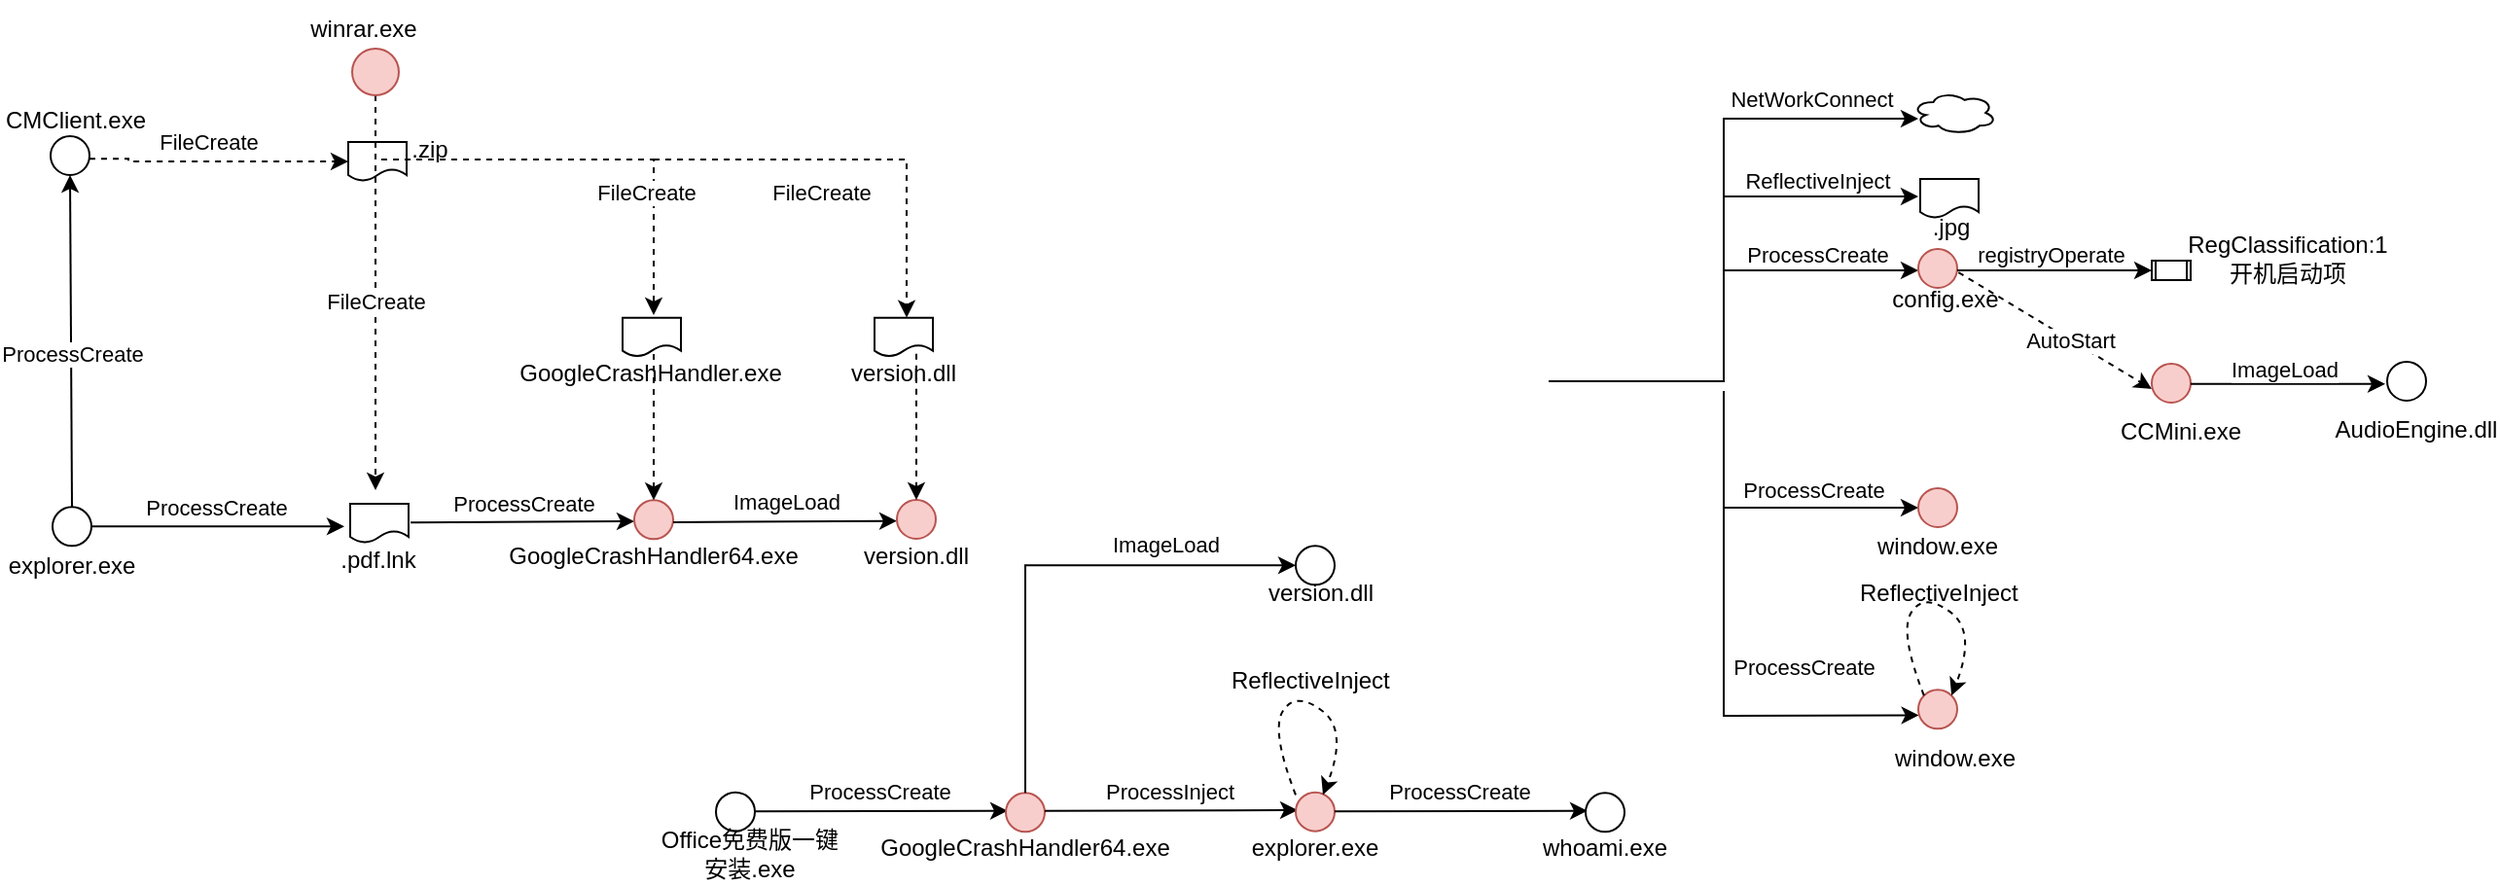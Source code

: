 <mxfile version="24.7.8">
  <diagram name="第 1 页" id="SR7Mx1iXq0hMhCt4xMcP">
    <mxGraphModel dx="863" dy="381" grid="1" gridSize="10" guides="1" tooltips="1" connect="1" arrows="1" fold="1" page="1" pageScale="1" pageWidth="827" pageHeight="1169" math="0" shadow="0">
      <root>
        <mxCell id="0" />
        <mxCell id="1" parent="0" />
        <mxCell id="mIczdSF7pU9idGy3gyyG-1" value="" style="ellipse;whiteSpace=wrap;html=1;aspect=fixed;" vertex="1" parent="1">
          <mxGeometry x="141" y="358.67" width="20" height="20" as="geometry" />
        </mxCell>
        <mxCell id="mIczdSF7pU9idGy3gyyG-2" value="" style="endArrow=classic;html=1;rounded=0;exitX=1;exitY=0.5;exitDx=0;exitDy=0;" edge="1" parent="1" source="mIczdSF7pU9idGy3gyyG-1">
          <mxGeometry width="50" height="50" relative="1" as="geometry">
            <mxPoint x="391" y="353.67" as="sourcePoint" />
            <mxPoint x="291" y="368.67" as="targetPoint" />
          </mxGeometry>
        </mxCell>
        <mxCell id="mIczdSF7pU9idGy3gyyG-3" value="ProcessCreate" style="edgeLabel;html=1;align=center;verticalAlign=middle;resizable=0;points=[];" vertex="1" connectable="0" parent="mIczdSF7pU9idGy3gyyG-2">
          <mxGeometry x="-0.16" y="3" relative="1" as="geometry">
            <mxPoint x="9" y="-7" as="offset" />
          </mxGeometry>
        </mxCell>
        <mxCell id="mIczdSF7pU9idGy3gyyG-4" value="" style="ellipse;whiteSpace=wrap;html=1;aspect=fixed;" vertex="1" parent="1">
          <mxGeometry x="482" y="505.34" width="20" height="20" as="geometry" />
        </mxCell>
        <mxCell id="mIczdSF7pU9idGy3gyyG-5" value="" style="endArrow=classic;html=1;rounded=0;entryX=0;entryY=0.5;entryDx=0;entryDy=0;" edge="1" parent="1" target="mIczdSF7pU9idGy3gyyG-9">
          <mxGeometry width="50" height="50" relative="1" as="geometry">
            <mxPoint x="1000" y="299" as="sourcePoint" />
            <mxPoint x="1048" y="449" as="targetPoint" />
            <Array as="points">
              <mxPoint x="1000" y="359" />
            </Array>
          </mxGeometry>
        </mxCell>
        <mxCell id="mIczdSF7pU9idGy3gyyG-6" value="ProcessCreate" style="edgeLabel;html=1;align=center;verticalAlign=middle;resizable=0;points=[];" vertex="1" connectable="0" parent="mIczdSF7pU9idGy3gyyG-5">
          <mxGeometry x="-0.16" y="3" relative="1" as="geometry">
            <mxPoint x="39" y="-6" as="offset" />
          </mxGeometry>
        </mxCell>
        <mxCell id="mIczdSF7pU9idGy3gyyG-7" value="explorer.exe" style="text;strokeColor=none;align=center;fillColor=none;html=1;verticalAlign=middle;whiteSpace=wrap;rounded=0;" vertex="1" parent="1">
          <mxGeometry x="121" y="373.67" width="60" height="30" as="geometry" />
        </mxCell>
        <mxCell id="mIczdSF7pU9idGy3gyyG-8" value="Office免费版一键安装.exe" style="text;strokeColor=none;align=center;fillColor=none;html=1;verticalAlign=middle;whiteSpace=wrap;rounded=0;" vertex="1" parent="1">
          <mxGeometry x="450" y="522.34" width="99" height="30" as="geometry" />
        </mxCell>
        <mxCell id="mIczdSF7pU9idGy3gyyG-9" value="" style="ellipse;whiteSpace=wrap;html=1;aspect=fixed;fillColor=#f8cecc;strokeColor=#b85450;" vertex="1" parent="1">
          <mxGeometry x="1100" y="349" width="20" height="20" as="geometry" />
        </mxCell>
        <mxCell id="mIczdSF7pU9idGy3gyyG-10" value="window.exe" style="text;strokeColor=none;align=center;fillColor=none;html=1;verticalAlign=middle;whiteSpace=wrap;rounded=0;" vertex="1" parent="1">
          <mxGeometry x="1080" y="364" width="60" height="30" as="geometry" />
        </mxCell>
        <mxCell id="mIczdSF7pU9idGy3gyyG-11" value="" style="endArrow=classic;html=1;rounded=0;exitX=0.5;exitY=0;exitDx=0;exitDy=0;entryX=0.5;entryY=1;entryDx=0;entryDy=0;" edge="1" parent="1" source="mIczdSF7pU9idGy3gyyG-1" target="mIczdSF7pU9idGy3gyyG-13">
          <mxGeometry width="50" height="50" relative="1" as="geometry">
            <mxPoint x="150" y="274.17" as="sourcePoint" />
            <mxPoint x="150" y="190" as="targetPoint" />
          </mxGeometry>
        </mxCell>
        <mxCell id="mIczdSF7pU9idGy3gyyG-12" value="ProcessCreate" style="edgeLabel;html=1;align=center;verticalAlign=middle;resizable=0;points=[];" vertex="1" connectable="0" parent="mIczdSF7pU9idGy3gyyG-11">
          <mxGeometry x="-0.16" y="3" relative="1" as="geometry">
            <mxPoint x="3" y="-7" as="offset" />
          </mxGeometry>
        </mxCell>
        <mxCell id="mIczdSF7pU9idGy3gyyG-13" value="" style="ellipse;whiteSpace=wrap;html=1;aspect=fixed;" vertex="1" parent="1">
          <mxGeometry x="140" y="168" width="20" height="20" as="geometry" />
        </mxCell>
        <mxCell id="mIczdSF7pU9idGy3gyyG-14" value="CMClient.exe" style="text;strokeColor=none;align=center;fillColor=none;html=1;verticalAlign=middle;whiteSpace=wrap;rounded=0;" vertex="1" parent="1">
          <mxGeometry x="123" y="145" width="60" height="30" as="geometry" />
        </mxCell>
        <mxCell id="mIczdSF7pU9idGy3gyyG-15" value="" style="endArrow=classic;html=1;rounded=0;exitX=1;exitY=0.5;exitDx=0;exitDy=0;edgeStyle=elbowEdgeStyle;dashed=1;entryX=0;entryY=0.5;entryDx=0;entryDy=0;" edge="1" parent="1" target="mIczdSF7pU9idGy3gyyG-17">
          <mxGeometry width="50" height="50" relative="1" as="geometry">
            <mxPoint x="160" y="179.58" as="sourcePoint" />
            <mxPoint x="210" y="120" as="targetPoint" />
            <Array as="points">
              <mxPoint x="180" y="180" />
            </Array>
          </mxGeometry>
        </mxCell>
        <mxCell id="mIczdSF7pU9idGy3gyyG-16" value="FileCreate" style="edgeLabel;html=1;align=center;verticalAlign=middle;resizable=0;points=[];" vertex="1" connectable="0" parent="mIczdSF7pU9idGy3gyyG-15">
          <mxGeometry x="-0.16" y="3" relative="1" as="geometry">
            <mxPoint x="6" y="-7" as="offset" />
          </mxGeometry>
        </mxCell>
        <mxCell id="mIczdSF7pU9idGy3gyyG-17" value="" style="shape=document;whiteSpace=wrap;html=1;boundedLbl=1;" vertex="1" parent="1">
          <mxGeometry x="293" y="171" width="30" height="20" as="geometry" />
        </mxCell>
        <mxCell id="mIczdSF7pU9idGy3gyyG-18" value=".zip" style="text;strokeColor=none;align=center;fillColor=none;html=1;verticalAlign=middle;whiteSpace=wrap;rounded=0;" vertex="1" parent="1">
          <mxGeometry x="305" y="160" width="60" height="30" as="geometry" />
        </mxCell>
        <mxCell id="mIczdSF7pU9idGy3gyyG-19" value="" style="endArrow=classic;html=1;rounded=0;exitX=0.5;exitY=1;exitDx=0;exitDy=0;edgeStyle=elbowEdgeStyle;dashed=1;" edge="1" parent="1" source="mIczdSF7pU9idGy3gyyG-21">
          <mxGeometry width="50" height="50" relative="1" as="geometry">
            <mxPoint x="241.34" y="194.66" as="sourcePoint" />
            <mxPoint x="307" y="350" as="targetPoint" />
            <Array as="points">
              <mxPoint x="307" y="212" />
            </Array>
          </mxGeometry>
        </mxCell>
        <mxCell id="mIczdSF7pU9idGy3gyyG-20" value="FileCreate" style="edgeLabel;html=1;align=center;verticalAlign=middle;resizable=0;points=[];" vertex="1" connectable="0" parent="mIczdSF7pU9idGy3gyyG-19">
          <mxGeometry x="-0.16" y="3" relative="1" as="geometry">
            <mxPoint x="-3" y="20" as="offset" />
          </mxGeometry>
        </mxCell>
        <mxCell id="mIczdSF7pU9idGy3gyyG-21" value="" style="ellipse;whiteSpace=wrap;html=1;aspect=fixed;fillColor=#f8cecc;strokeColor=#b85450;" vertex="1" parent="1">
          <mxGeometry x="295" y="123" width="24" height="24" as="geometry" />
        </mxCell>
        <mxCell id="mIczdSF7pU9idGy3gyyG-22" value="winrar.exe" style="text;strokeColor=none;align=center;fillColor=none;html=1;verticalAlign=middle;whiteSpace=wrap;rounded=0;" vertex="1" parent="1">
          <mxGeometry x="271" y="98" width="60" height="30" as="geometry" />
        </mxCell>
        <mxCell id="mIczdSF7pU9idGy3gyyG-23" value="" style="endArrow=classic;html=1;rounded=0;entryX=0.339;entryY=-0.066;entryDx=0;entryDy=0;entryPerimeter=0;" edge="1" parent="1">
          <mxGeometry width="50" height="50" relative="1" as="geometry">
            <mxPoint x="1000" y="359" as="sourcePoint" />
            <mxPoint x="1100.34" y="465.69" as="targetPoint" />
            <Array as="points">
              <mxPoint x="1000" y="466" />
            </Array>
          </mxGeometry>
        </mxCell>
        <mxCell id="mIczdSF7pU9idGy3gyyG-24" value="ProcessCreate" style="edgeLabel;html=1;align=center;verticalAlign=middle;resizable=0;points=[];" vertex="1" connectable="0" parent="mIczdSF7pU9idGy3gyyG-23">
          <mxGeometry x="-0.16" y="3" relative="1" as="geometry">
            <mxPoint x="38" y="-5" as="offset" />
          </mxGeometry>
        </mxCell>
        <mxCell id="mIczdSF7pU9idGy3gyyG-25" value="" style="endArrow=classic;html=1;rounded=0;exitX=1;exitY=0.5;exitDx=0;exitDy=0;" edge="1" parent="1">
          <mxGeometry width="50" height="50" relative="1" as="geometry">
            <mxPoint x="910" y="294" as="sourcePoint" />
            <mxPoint x="1100" y="159" as="targetPoint" />
            <Array as="points">
              <mxPoint x="1000" y="294" />
              <mxPoint x="1000" y="159" />
            </Array>
          </mxGeometry>
        </mxCell>
        <mxCell id="mIczdSF7pU9idGy3gyyG-26" value="NetWorkConnect" style="edgeLabel;html=1;align=center;verticalAlign=middle;resizable=0;points=[];" vertex="1" connectable="0" parent="mIczdSF7pU9idGy3gyyG-25">
          <mxGeometry x="0.083" y="3" relative="1" as="geometry">
            <mxPoint x="48" y="-59" as="offset" />
          </mxGeometry>
        </mxCell>
        <mxCell id="mIczdSF7pU9idGy3gyyG-27" value="" style="ellipse;shape=cloud;whiteSpace=wrap;html=1;" vertex="1" parent="1">
          <mxGeometry x="1097" y="145" width="43" height="22" as="geometry" />
        </mxCell>
        <mxCell id="mIczdSF7pU9idGy3gyyG-28" value="" style="endArrow=classic;html=1;rounded=0;" edge="1" parent="1">
          <mxGeometry width="50" height="50" relative="1" as="geometry">
            <mxPoint x="1000" y="199" as="sourcePoint" />
            <mxPoint x="1100" y="199" as="targetPoint" />
          </mxGeometry>
        </mxCell>
        <mxCell id="mIczdSF7pU9idGy3gyyG-29" value="ReflectiveInject" style="edgeLabel;html=1;align=center;verticalAlign=middle;resizable=0;points=[];" vertex="1" connectable="0" parent="mIczdSF7pU9idGy3gyyG-28">
          <mxGeometry x="0.152" y="-2" relative="1" as="geometry">
            <mxPoint x="-10" y="-10" as="offset" />
          </mxGeometry>
        </mxCell>
        <mxCell id="mIczdSF7pU9idGy3gyyG-30" value="" style="shape=document;whiteSpace=wrap;html=1;boundedLbl=1;" vertex="1" parent="1">
          <mxGeometry x="1101" y="190" width="30" height="20" as="geometry" />
        </mxCell>
        <mxCell id="mIczdSF7pU9idGy3gyyG-31" value=".jpg" style="text;strokeColor=none;align=center;fillColor=none;html=1;verticalAlign=middle;whiteSpace=wrap;rounded=0;" vertex="1" parent="1">
          <mxGeometry x="1087" y="200" width="60" height="30" as="geometry" />
        </mxCell>
        <mxCell id="mIczdSF7pU9idGy3gyyG-32" value="" style="endArrow=classic;html=1;rounded=0;" edge="1" parent="1">
          <mxGeometry width="50" height="50" relative="1" as="geometry">
            <mxPoint x="1000" y="237" as="sourcePoint" />
            <mxPoint x="1100" y="237" as="targetPoint" />
          </mxGeometry>
        </mxCell>
        <mxCell id="mIczdSF7pU9idGy3gyyG-33" value="ProcessCreate" style="edgeLabel;html=1;align=center;verticalAlign=middle;resizable=0;points=[];" vertex="1" connectable="0" parent="mIczdSF7pU9idGy3gyyG-32">
          <mxGeometry x="0.152" y="-2" relative="1" as="geometry">
            <mxPoint x="-10" y="-10" as="offset" />
          </mxGeometry>
        </mxCell>
        <mxCell id="mIczdSF7pU9idGy3gyyG-34" value="config.exe" style="text;strokeColor=none;align=center;fillColor=none;html=1;verticalAlign=middle;whiteSpace=wrap;rounded=0;" vertex="1" parent="1">
          <mxGeometry x="1084" y="237" width="60" height="30" as="geometry" />
        </mxCell>
        <mxCell id="mIczdSF7pU9idGy3gyyG-35" value="" style="ellipse;whiteSpace=wrap;html=1;aspect=fixed;fillColor=#f8cecc;strokeColor=#b85450;" vertex="1" parent="1">
          <mxGeometry x="1100" y="226" width="20" height="20" as="geometry" />
        </mxCell>
        <mxCell id="mIczdSF7pU9idGy3gyyG-36" value="" style="endArrow=classic;html=1;rounded=0;" edge="1" parent="1">
          <mxGeometry width="50" height="50" relative="1" as="geometry">
            <mxPoint x="1120" y="237" as="sourcePoint" />
            <mxPoint x="1220" y="237" as="targetPoint" />
          </mxGeometry>
        </mxCell>
        <mxCell id="mIczdSF7pU9idGy3gyyG-37" value="registryOperate" style="edgeLabel;html=1;align=center;verticalAlign=middle;resizable=0;points=[];" vertex="1" connectable="0" parent="mIczdSF7pU9idGy3gyyG-36">
          <mxGeometry x="0.152" y="-2" relative="1" as="geometry">
            <mxPoint x="-10" y="-10" as="offset" />
          </mxGeometry>
        </mxCell>
        <mxCell id="mIczdSF7pU9idGy3gyyG-38" value="RegClassification:1&lt;br&gt;开机启动项" style="text;strokeColor=none;align=center;fillColor=none;html=1;verticalAlign=middle;whiteSpace=wrap;rounded=0;" vertex="1" parent="1">
          <mxGeometry x="1252" y="216" width="76" height="30" as="geometry" />
        </mxCell>
        <mxCell id="mIczdSF7pU9idGy3gyyG-39" value="" style="shape=process;whiteSpace=wrap;html=1;backgroundOutline=1;" vertex="1" parent="1">
          <mxGeometry x="1220" y="232" width="20" height="10" as="geometry" />
        </mxCell>
        <mxCell id="mIczdSF7pU9idGy3gyyG-40" value="" style="endArrow=classic;html=1;rounded=0;exitX=0.611;exitY=0.035;exitDx=0;exitDy=0;exitPerimeter=0;dashed=1;" edge="1" parent="1" source="mIczdSF7pU9idGy3gyyG-34">
          <mxGeometry width="50" height="50" relative="1" as="geometry">
            <mxPoint x="1120" y="298" as="sourcePoint" />
            <mxPoint x="1220" y="298" as="targetPoint" />
          </mxGeometry>
        </mxCell>
        <mxCell id="mIczdSF7pU9idGy3gyyG-41" value="AutoStart" style="edgeLabel;html=1;align=center;verticalAlign=middle;resizable=0;points=[];" vertex="1" connectable="0" parent="mIczdSF7pU9idGy3gyyG-40">
          <mxGeometry x="0.152" y="-2" relative="1" as="geometry">
            <mxPoint x="1" y="-2" as="offset" />
          </mxGeometry>
        </mxCell>
        <mxCell id="mIczdSF7pU9idGy3gyyG-42" value="CCMini.exe" style="text;strokeColor=none;align=center;fillColor=none;html=1;verticalAlign=middle;whiteSpace=wrap;rounded=0;" vertex="1" parent="1">
          <mxGeometry x="1197" y="305" width="76" height="30" as="geometry" />
        </mxCell>
        <mxCell id="mIczdSF7pU9idGy3gyyG-43" value="" style="ellipse;whiteSpace=wrap;html=1;aspect=fixed;fillColor=#f8cecc;strokeColor=#b85450;" vertex="1" parent="1">
          <mxGeometry x="1220" y="285" width="20" height="20" as="geometry" />
        </mxCell>
        <mxCell id="mIczdSF7pU9idGy3gyyG-44" value="" style="endArrow=classic;html=1;rounded=0;" edge="1" parent="1">
          <mxGeometry width="50" height="50" relative="1" as="geometry">
            <mxPoint x="1240" y="295.43" as="sourcePoint" />
            <mxPoint x="1340" y="295.43" as="targetPoint" />
          </mxGeometry>
        </mxCell>
        <mxCell id="mIczdSF7pU9idGy3gyyG-45" value="ImageLoad" style="edgeLabel;html=1;align=center;verticalAlign=middle;resizable=0;points=[];" vertex="1" connectable="0" parent="mIczdSF7pU9idGy3gyyG-44">
          <mxGeometry x="0.152" y="-2" relative="1" as="geometry">
            <mxPoint x="-10" y="-10" as="offset" />
          </mxGeometry>
        </mxCell>
        <mxCell id="mIczdSF7pU9idGy3gyyG-46" value="AudioEngine.dll" style="text;strokeColor=none;align=center;fillColor=none;html=1;verticalAlign=middle;whiteSpace=wrap;rounded=0;" vertex="1" parent="1">
          <mxGeometry x="1318" y="304" width="76" height="30" as="geometry" />
        </mxCell>
        <mxCell id="mIczdSF7pU9idGy3gyyG-47" value="" style="ellipse;whiteSpace=wrap;html=1;aspect=fixed;" vertex="1" parent="1">
          <mxGeometry x="1341" y="284" width="20" height="20" as="geometry" />
        </mxCell>
        <mxCell id="mIczdSF7pU9idGy3gyyG-48" value="" style="ellipse;whiteSpace=wrap;html=1;aspect=fixed;fillColor=#f8cecc;strokeColor=#b85450;" vertex="1" parent="1">
          <mxGeometry x="1100" y="452.67" width="20" height="20" as="geometry" />
        </mxCell>
        <mxCell id="mIczdSF7pU9idGy3gyyG-49" value="window.exe" style="text;strokeColor=none;align=center;fillColor=none;html=1;verticalAlign=middle;whiteSpace=wrap;rounded=0;" vertex="1" parent="1">
          <mxGeometry x="1088.5" y="472.67" width="60" height="30" as="geometry" />
        </mxCell>
        <mxCell id="mIczdSF7pU9idGy3gyyG-50" value="" style="curved=1;endArrow=classic;html=1;rounded=0;exitX=0;exitY=0;exitDx=0;exitDy=0;entryX=1;entryY=0;entryDx=0;entryDy=0;dashed=1;" edge="1" parent="1" source="mIczdSF7pU9idGy3gyyG-48" target="mIczdSF7pU9idGy3gyyG-48">
          <mxGeometry width="50" height="50" relative="1" as="geometry">
            <mxPoint x="1070" y="412.67" as="sourcePoint" />
            <mxPoint x="1120" y="362.67" as="targetPoint" />
            <Array as="points">
              <mxPoint x="1090" y="422.67" />
              <mxPoint x="1103" y="402.67" />
              <mxPoint x="1130" y="422.67" />
            </Array>
          </mxGeometry>
        </mxCell>
        <mxCell id="mIczdSF7pU9idGy3gyyG-51" value="ReflectiveInject" style="text;whiteSpace=wrap;" vertex="1" parent="1">
          <mxGeometry x="1068" y="388.67" width="90" height="20" as="geometry" />
        </mxCell>
        <mxCell id="mIczdSF7pU9idGy3gyyG-52" value="" style="shape=document;whiteSpace=wrap;html=1;boundedLbl=1;" vertex="1" parent="1">
          <mxGeometry x="294" y="357" width="30" height="20" as="geometry" />
        </mxCell>
        <mxCell id="mIczdSF7pU9idGy3gyyG-53" value=".pdf.lnk" style="text;strokeColor=none;align=center;fillColor=none;html=1;verticalAlign=middle;whiteSpace=wrap;rounded=0;" vertex="1" parent="1">
          <mxGeometry x="260" y="370.67" width="97" height="30" as="geometry" />
        </mxCell>
        <mxCell id="mIczdSF7pU9idGy3gyyG-55" value="" style="endArrow=classic;html=1;rounded=0;exitX=1;exitY=0.5;exitDx=0;exitDy=0;" edge="1" parent="1">
          <mxGeometry width="50" height="50" relative="1" as="geometry">
            <mxPoint x="502" y="515.17" as="sourcePoint" />
            <mxPoint x="632" y="514.84" as="targetPoint" />
          </mxGeometry>
        </mxCell>
        <mxCell id="mIczdSF7pU9idGy3gyyG-56" value="ProcessCreate" style="edgeLabel;html=1;align=center;verticalAlign=middle;resizable=0;points=[];" vertex="1" connectable="0" parent="mIczdSF7pU9idGy3gyyG-55">
          <mxGeometry x="-0.16" y="3" relative="1" as="geometry">
            <mxPoint x="9" y="-7" as="offset" />
          </mxGeometry>
        </mxCell>
        <mxCell id="mIczdSF7pU9idGy3gyyG-57" value="" style="ellipse;whiteSpace=wrap;html=1;aspect=fixed;fillColor=#f8cecc;strokeColor=#b85450;" vertex="1" parent="1">
          <mxGeometry x="631" y="505.67" width="20" height="20" as="geometry" />
        </mxCell>
        <mxCell id="mIczdSF7pU9idGy3gyyG-58" value="GoogleCrashHandler64.exe" style="text;strokeColor=none;align=center;fillColor=none;html=1;verticalAlign=middle;whiteSpace=wrap;rounded=0;" vertex="1" parent="1">
          <mxGeometry x="611" y="519.34" width="60" height="30" as="geometry" />
        </mxCell>
        <mxCell id="mIczdSF7pU9idGy3gyyG-59" value="" style="endArrow=classic;html=1;rounded=0;exitX=0.5;exitY=0;exitDx=0;exitDy=0;entryX=0;entryY=0.5;entryDx=0;entryDy=0;" edge="1" parent="1" source="mIczdSF7pU9idGy3gyyG-57" target="mIczdSF7pU9idGy3gyyG-61">
          <mxGeometry width="50" height="50" relative="1" as="geometry">
            <mxPoint x="651" y="515.17" as="sourcePoint" />
            <mxPoint x="781" y="514.84" as="targetPoint" />
            <Array as="points">
              <mxPoint x="641" y="388.67" />
            </Array>
          </mxGeometry>
        </mxCell>
        <mxCell id="mIczdSF7pU9idGy3gyyG-60" value="ImageLoad" style="edgeLabel;html=1;align=center;verticalAlign=middle;resizable=0;points=[];" vertex="1" connectable="0" parent="mIczdSF7pU9idGy3gyyG-59">
          <mxGeometry x="-0.16" y="3" relative="1" as="geometry">
            <mxPoint x="75" y="-20" as="offset" />
          </mxGeometry>
        </mxCell>
        <mxCell id="mIczdSF7pU9idGy3gyyG-61" value="" style="ellipse;whiteSpace=wrap;html=1;aspect=fixed;" vertex="1" parent="1">
          <mxGeometry x="780" y="378.67" width="20" height="20" as="geometry" />
        </mxCell>
        <mxCell id="mIczdSF7pU9idGy3gyyG-62" value="version.dll" style="text;strokeColor=none;align=center;fillColor=none;html=1;verticalAlign=middle;whiteSpace=wrap;rounded=0;" vertex="1" parent="1">
          <mxGeometry x="763" y="387.67" width="60" height="30" as="geometry" />
        </mxCell>
        <mxCell id="mIczdSF7pU9idGy3gyyG-63" value="" style="endArrow=classic;html=1;rounded=0;exitX=1;exitY=0.5;exitDx=0;exitDy=0;" edge="1" parent="1">
          <mxGeometry width="50" height="50" relative="1" as="geometry">
            <mxPoint x="651" y="514.84" as="sourcePoint" />
            <mxPoint x="781" y="514.51" as="targetPoint" />
          </mxGeometry>
        </mxCell>
        <mxCell id="mIczdSF7pU9idGy3gyyG-64" value="ProcessInject" style="edgeLabel;html=1;align=center;verticalAlign=middle;resizable=0;points=[];" vertex="1" connectable="0" parent="mIczdSF7pU9idGy3gyyG-63">
          <mxGeometry x="-0.16" y="3" relative="1" as="geometry">
            <mxPoint x="9" y="-7" as="offset" />
          </mxGeometry>
        </mxCell>
        <mxCell id="mIczdSF7pU9idGy3gyyG-65" value="" style="ellipse;whiteSpace=wrap;html=1;aspect=fixed;fillColor=#f8cecc;strokeColor=#b85450;" vertex="1" parent="1">
          <mxGeometry x="780" y="505.34" width="20" height="20" as="geometry" />
        </mxCell>
        <mxCell id="mIczdSF7pU9idGy3gyyG-66" value="explorer.exe" style="text;strokeColor=none;align=center;fillColor=none;html=1;verticalAlign=middle;whiteSpace=wrap;rounded=0;" vertex="1" parent="1">
          <mxGeometry x="760" y="519.01" width="60" height="30" as="geometry" />
        </mxCell>
        <mxCell id="mIczdSF7pU9idGy3gyyG-67" value="" style="curved=1;endArrow=classic;html=1;rounded=0;exitX=0;exitY=0;exitDx=0;exitDy=0;entryX=1;entryY=0;entryDx=0;entryDy=0;dashed=1;" edge="1" parent="1">
          <mxGeometry width="50" height="50" relative="1" as="geometry">
            <mxPoint x="780" y="506.67" as="sourcePoint" />
            <mxPoint x="794" y="506.67" as="targetPoint" />
            <Array as="points">
              <mxPoint x="767" y="473.34" />
              <mxPoint x="780" y="453.34" />
              <mxPoint x="807" y="473.34" />
            </Array>
          </mxGeometry>
        </mxCell>
        <mxCell id="mIczdSF7pU9idGy3gyyG-68" value="ReflectiveInject" style="text;whiteSpace=wrap;" vertex="1" parent="1">
          <mxGeometry x="745" y="433.67" width="90" height="20" as="geometry" />
        </mxCell>
        <mxCell id="mIczdSF7pU9idGy3gyyG-69" value="" style="endArrow=classic;html=1;rounded=0;exitX=1;exitY=0.5;exitDx=0;exitDy=0;" edge="1" parent="1">
          <mxGeometry width="50" height="50" relative="1" as="geometry">
            <mxPoint x="800" y="515.17" as="sourcePoint" />
            <mxPoint x="930" y="514.84" as="targetPoint" />
          </mxGeometry>
        </mxCell>
        <mxCell id="mIczdSF7pU9idGy3gyyG-70" value="ProcessCreate" style="edgeLabel;html=1;align=center;verticalAlign=middle;resizable=0;points=[];" vertex="1" connectable="0" parent="mIczdSF7pU9idGy3gyyG-69">
          <mxGeometry x="-0.16" y="3" relative="1" as="geometry">
            <mxPoint x="9" y="-7" as="offset" />
          </mxGeometry>
        </mxCell>
        <mxCell id="mIczdSF7pU9idGy3gyyG-71" value="" style="ellipse;whiteSpace=wrap;html=1;aspect=fixed;" vertex="1" parent="1">
          <mxGeometry x="929" y="505.67" width="20" height="20" as="geometry" />
        </mxCell>
        <mxCell id="mIczdSF7pU9idGy3gyyG-72" value="whoami.exe" style="text;strokeColor=none;align=center;fillColor=none;html=1;verticalAlign=middle;whiteSpace=wrap;rounded=0;" vertex="1" parent="1">
          <mxGeometry x="909" y="519.34" width="60" height="30" as="geometry" />
        </mxCell>
        <mxCell id="mIczdSF7pU9idGy3gyyG-74" value="" style="endArrow=classic;html=1;rounded=0;edgeStyle=elbowEdgeStyle;dashed=1;" edge="1" parent="1">
          <mxGeometry width="50" height="50" relative="1" as="geometry">
            <mxPoint x="310" y="180" as="sourcePoint" />
            <mxPoint x="450" y="260" as="targetPoint" />
            <Array as="points">
              <mxPoint x="450" y="180" />
            </Array>
          </mxGeometry>
        </mxCell>
        <mxCell id="mIczdSF7pU9idGy3gyyG-75" value="FileCreate" style="edgeLabel;html=1;align=center;verticalAlign=middle;resizable=0;points=[];" vertex="1" connectable="0" parent="mIczdSF7pU9idGy3gyyG-74">
          <mxGeometry x="-0.16" y="3" relative="1" as="geometry">
            <mxPoint x="43" y="20" as="offset" />
          </mxGeometry>
        </mxCell>
        <mxCell id="mIczdSF7pU9idGy3gyyG-76" value="" style="shape=document;whiteSpace=wrap;html=1;boundedLbl=1;" vertex="1" parent="1">
          <mxGeometry x="434" y="261.33" width="30" height="20" as="geometry" />
        </mxCell>
        <mxCell id="mIczdSF7pU9idGy3gyyG-77" value="GoogleCrashHandler.exe" style="text;strokeColor=none;align=center;fillColor=none;html=1;verticalAlign=middle;whiteSpace=wrap;rounded=0;" vertex="1" parent="1">
          <mxGeometry x="400" y="275" width="97" height="30" as="geometry" />
        </mxCell>
        <mxCell id="mIczdSF7pU9idGy3gyyG-82" value="" style="endArrow=classic;html=1;rounded=0;edgeStyle=elbowEdgeStyle;dashed=1;" edge="1" parent="1">
          <mxGeometry width="50" height="50" relative="1" as="geometry">
            <mxPoint x="450" y="180" as="sourcePoint" />
            <mxPoint x="580" y="261.33" as="targetPoint" />
            <Array as="points">
              <mxPoint x="580" y="181.33" />
            </Array>
          </mxGeometry>
        </mxCell>
        <mxCell id="mIczdSF7pU9idGy3gyyG-83" value="FileCreate" style="edgeLabel;html=1;align=center;verticalAlign=middle;resizable=0;points=[];" vertex="1" connectable="0" parent="mIczdSF7pU9idGy3gyyG-82">
          <mxGeometry x="-0.16" y="3" relative="1" as="geometry">
            <mxPoint x="-3" y="20" as="offset" />
          </mxGeometry>
        </mxCell>
        <mxCell id="mIczdSF7pU9idGy3gyyG-84" value="" style="shape=document;whiteSpace=wrap;html=1;boundedLbl=1;" vertex="1" parent="1">
          <mxGeometry x="563.5" y="261.33" width="30" height="20" as="geometry" />
        </mxCell>
        <mxCell id="mIczdSF7pU9idGy3gyyG-85" value="version.dll" style="text;strokeColor=none;align=center;fillColor=none;html=1;verticalAlign=middle;whiteSpace=wrap;rounded=0;" vertex="1" parent="1">
          <mxGeometry x="530" y="275" width="97" height="30" as="geometry" />
        </mxCell>
        <mxCell id="mIczdSF7pU9idGy3gyyG-88" value="" style="endArrow=classic;html=1;rounded=0;exitX=1;exitY=0.5;exitDx=0;exitDy=0;" edge="1" parent="1">
          <mxGeometry width="50" height="50" relative="1" as="geometry">
            <mxPoint x="325" y="366.67" as="sourcePoint" />
            <mxPoint x="440" y="366" as="targetPoint" />
          </mxGeometry>
        </mxCell>
        <mxCell id="mIczdSF7pU9idGy3gyyG-89" value="ProcessCreate" style="edgeLabel;html=1;align=center;verticalAlign=middle;resizable=0;points=[];" vertex="1" connectable="0" parent="mIczdSF7pU9idGy3gyyG-88">
          <mxGeometry x="-0.16" y="3" relative="1" as="geometry">
            <mxPoint x="9" y="-7" as="offset" />
          </mxGeometry>
        </mxCell>
        <mxCell id="mIczdSF7pU9idGy3gyyG-90" value="" style="ellipse;whiteSpace=wrap;html=1;aspect=fixed;fillColor=#f8cecc;strokeColor=#b85450;" vertex="1" parent="1">
          <mxGeometry x="440" y="355.17" width="20" height="20" as="geometry" />
        </mxCell>
        <mxCell id="mIczdSF7pU9idGy3gyyG-91" value="GoogleCrashHandler64.exe" style="text;strokeColor=none;align=center;fillColor=none;html=1;verticalAlign=middle;whiteSpace=wrap;rounded=0;" vertex="1" parent="1">
          <mxGeometry x="420" y="368.84" width="60" height="30" as="geometry" />
        </mxCell>
        <mxCell id="mIczdSF7pU9idGy3gyyG-92" value="" style="endArrow=classic;html=1;rounded=0;entryX=0.5;entryY=0;entryDx=0;entryDy=0;dashed=1;" edge="1" parent="1" target="mIczdSF7pU9idGy3gyyG-90">
          <mxGeometry width="50" height="50" relative="1" as="geometry">
            <mxPoint x="450" y="280" as="sourcePoint" />
            <mxPoint x="590" y="319.5" as="targetPoint" />
          </mxGeometry>
        </mxCell>
        <mxCell id="mIczdSF7pU9idGy3gyyG-101" value="" style="endArrow=classic;html=1;rounded=0;exitX=1;exitY=0.5;exitDx=0;exitDy=0;" edge="1" parent="1">
          <mxGeometry width="50" height="50" relative="1" as="geometry">
            <mxPoint x="460" y="366.5" as="sourcePoint" />
            <mxPoint x="575" y="365.83" as="targetPoint" />
          </mxGeometry>
        </mxCell>
        <mxCell id="mIczdSF7pU9idGy3gyyG-102" value="ImageLoad" style="edgeLabel;html=1;align=center;verticalAlign=middle;resizable=0;points=[];" vertex="1" connectable="0" parent="mIczdSF7pU9idGy3gyyG-101">
          <mxGeometry x="-0.16" y="3" relative="1" as="geometry">
            <mxPoint x="9" y="-7" as="offset" />
          </mxGeometry>
        </mxCell>
        <mxCell id="mIczdSF7pU9idGy3gyyG-103" value="" style="ellipse;whiteSpace=wrap;html=1;aspect=fixed;fillColor=#f8cecc;strokeColor=#b85450;" vertex="1" parent="1">
          <mxGeometry x="575" y="355.0" width="20" height="20" as="geometry" />
        </mxCell>
        <mxCell id="mIczdSF7pU9idGy3gyyG-104" value="version.dll" style="text;strokeColor=none;align=center;fillColor=none;html=1;verticalAlign=middle;whiteSpace=wrap;rounded=0;" vertex="1" parent="1">
          <mxGeometry x="555" y="368.67" width="60" height="30" as="geometry" />
        </mxCell>
        <mxCell id="mIczdSF7pU9idGy3gyyG-105" value="" style="endArrow=classic;html=1;rounded=0;entryX=0.5;entryY=0;entryDx=0;entryDy=0;dashed=1;" edge="1" parent="1" target="mIczdSF7pU9idGy3gyyG-103">
          <mxGeometry width="50" height="50" relative="1" as="geometry">
            <mxPoint x="585" y="279.83" as="sourcePoint" />
            <mxPoint x="725" y="319.33" as="targetPoint" />
          </mxGeometry>
        </mxCell>
      </root>
    </mxGraphModel>
  </diagram>
</mxfile>
